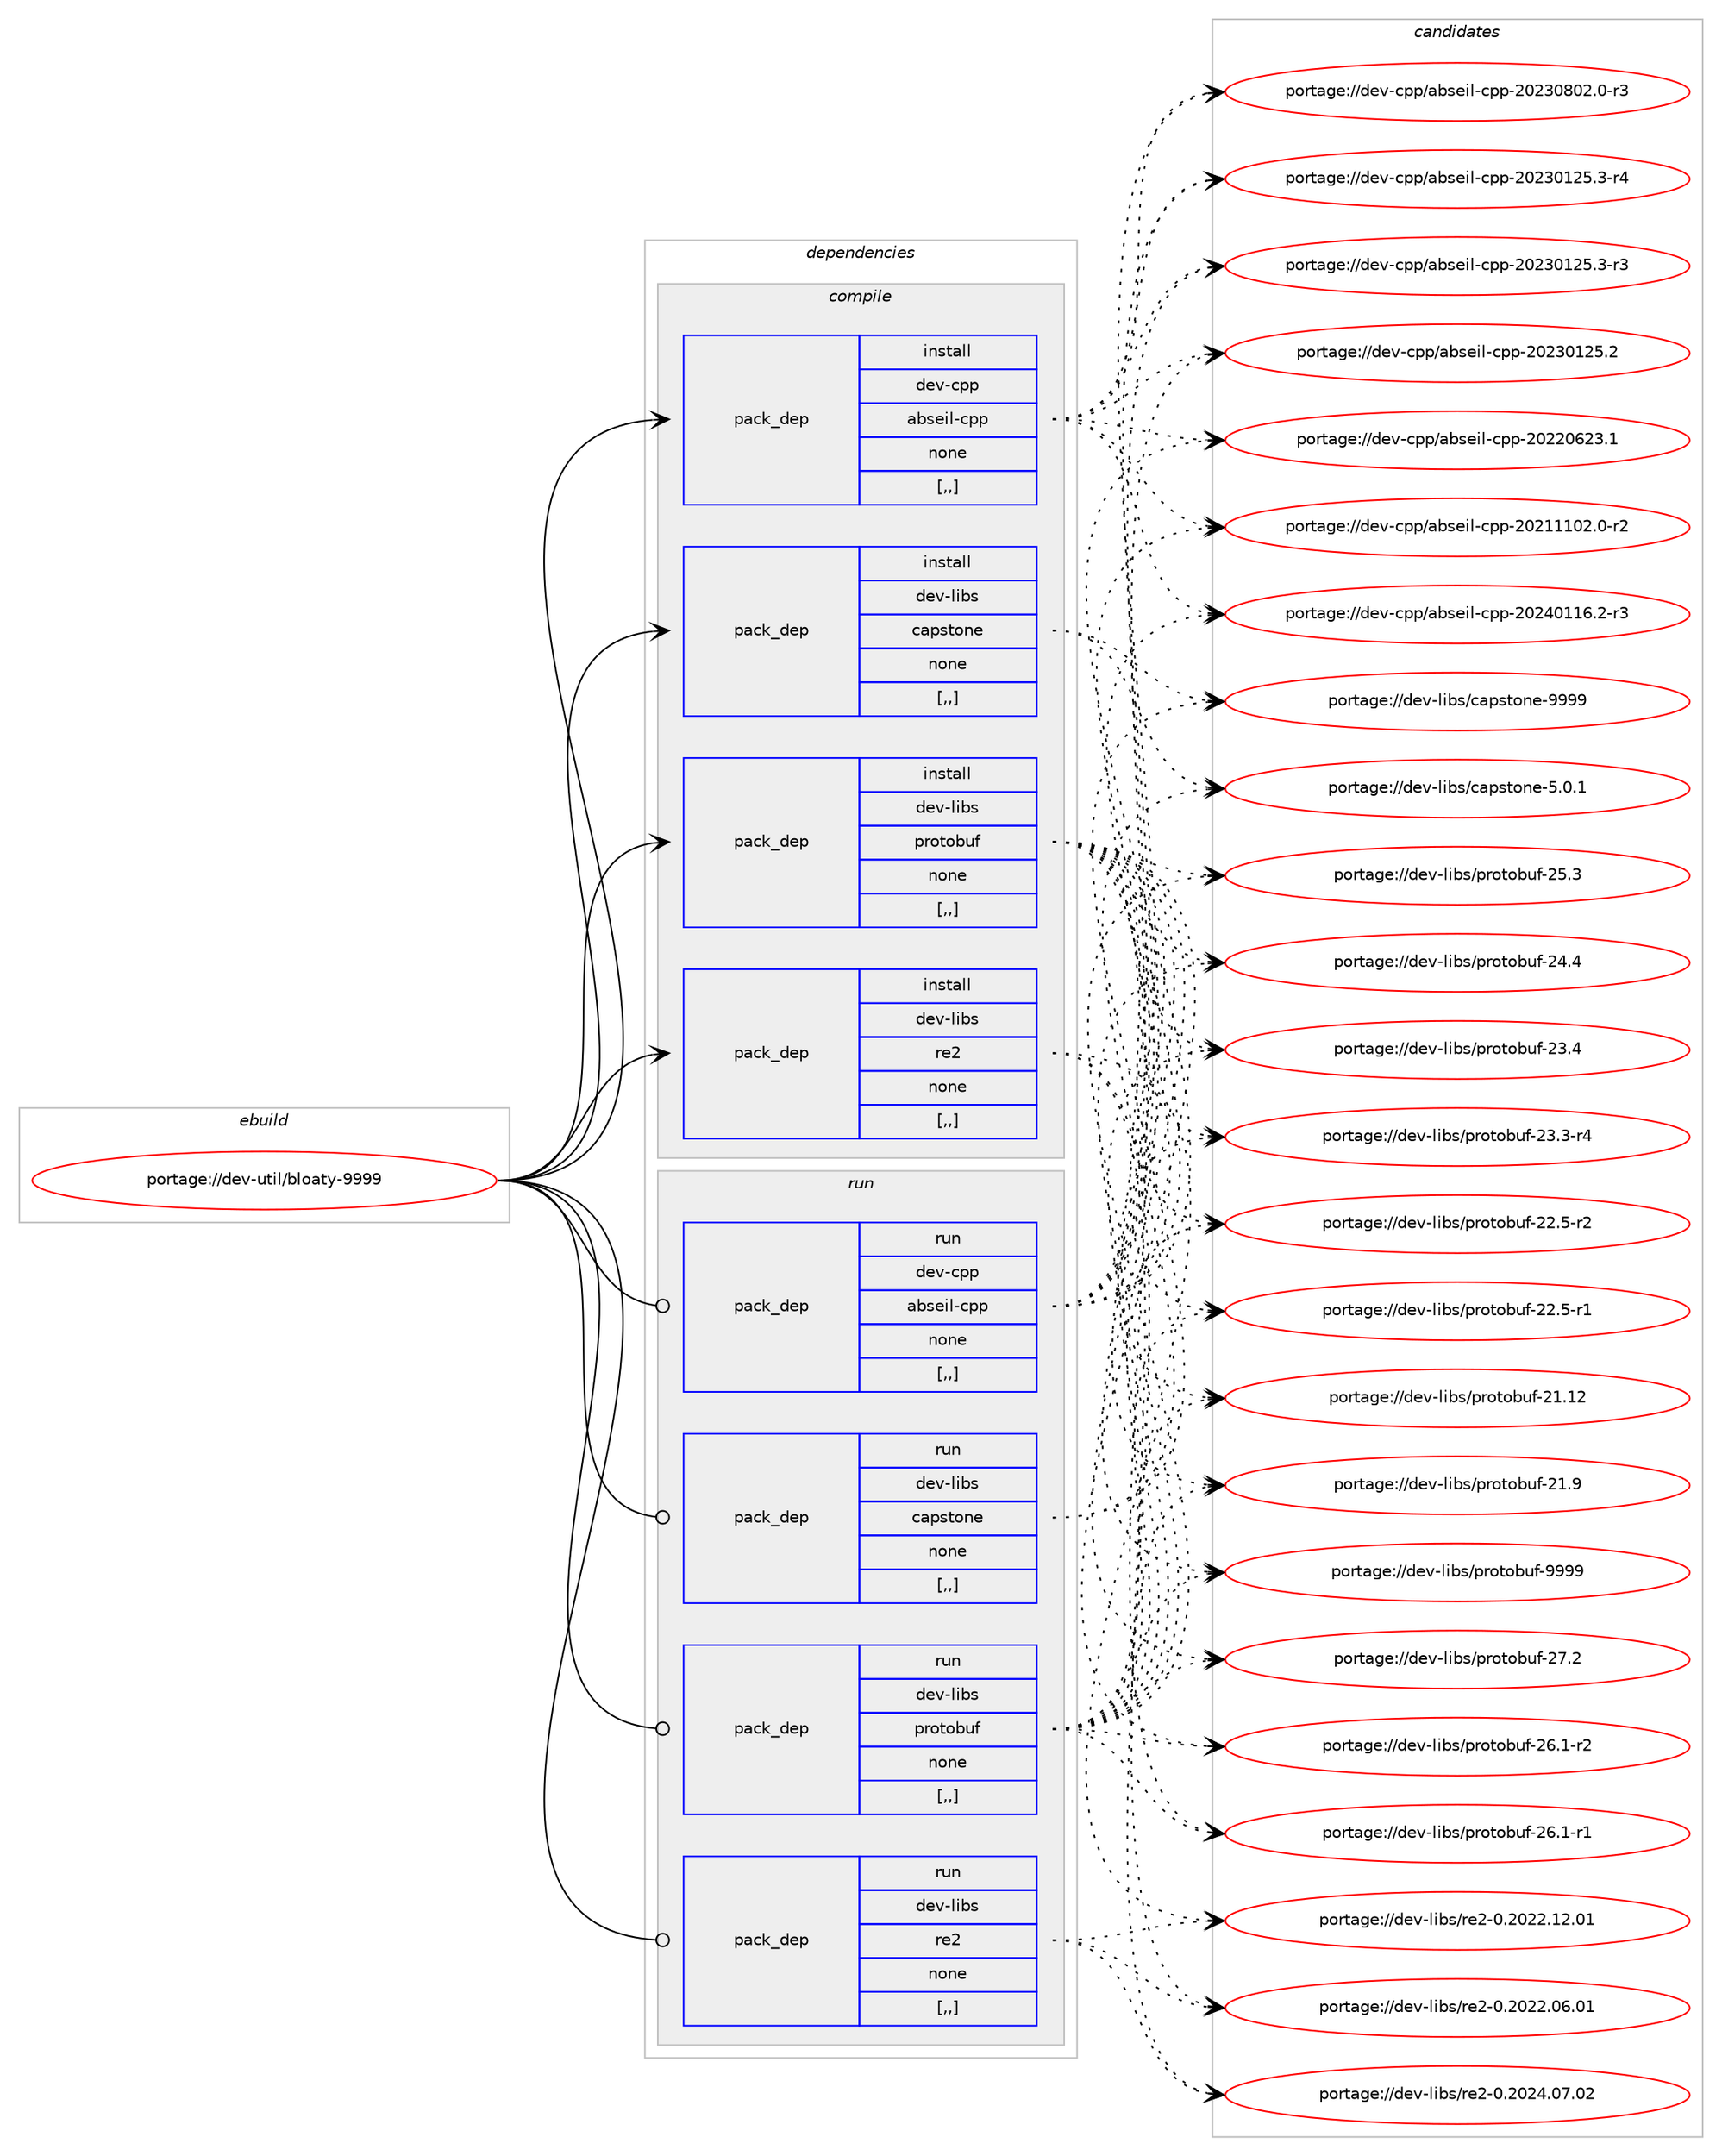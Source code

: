 digraph prolog {

# *************
# Graph options
# *************

newrank=true;
concentrate=true;
compound=true;
graph [rankdir=LR,fontname=Helvetica,fontsize=10,ranksep=1.5];#, ranksep=2.5, nodesep=0.2];
edge  [arrowhead=vee];
node  [fontname=Helvetica,fontsize=10];

# **********
# The ebuild
# **********

subgraph cluster_leftcol {
color=gray;
label=<<i>ebuild</i>>;
id [label="portage://dev-util/bloaty-9999", color=red, width=4, href="../dev-util/bloaty-9999.svg"];
}

# ****************
# The dependencies
# ****************

subgraph cluster_midcol {
color=gray;
label=<<i>dependencies</i>>;
subgraph cluster_compile {
fillcolor="#eeeeee";
style=filled;
label=<<i>compile</i>>;
subgraph pack150085 {
dependency210732 [label=<<TABLE BORDER="0" CELLBORDER="1" CELLSPACING="0" CELLPADDING="4" WIDTH="220"><TR><TD ROWSPAN="6" CELLPADDING="30">pack_dep</TD></TR><TR><TD WIDTH="110">install</TD></TR><TR><TD>dev-cpp</TD></TR><TR><TD>abseil-cpp</TD></TR><TR><TD>none</TD></TR><TR><TD>[,,]</TD></TR></TABLE>>, shape=none, color=blue];
}
id:e -> dependency210732:w [weight=20,style="solid",arrowhead="vee"];
subgraph pack150086 {
dependency210733 [label=<<TABLE BORDER="0" CELLBORDER="1" CELLSPACING="0" CELLPADDING="4" WIDTH="220"><TR><TD ROWSPAN="6" CELLPADDING="30">pack_dep</TD></TR><TR><TD WIDTH="110">install</TD></TR><TR><TD>dev-libs</TD></TR><TR><TD>capstone</TD></TR><TR><TD>none</TD></TR><TR><TD>[,,]</TD></TR></TABLE>>, shape=none, color=blue];
}
id:e -> dependency210733:w [weight=20,style="solid",arrowhead="vee"];
subgraph pack150087 {
dependency210734 [label=<<TABLE BORDER="0" CELLBORDER="1" CELLSPACING="0" CELLPADDING="4" WIDTH="220"><TR><TD ROWSPAN="6" CELLPADDING="30">pack_dep</TD></TR><TR><TD WIDTH="110">install</TD></TR><TR><TD>dev-libs</TD></TR><TR><TD>protobuf</TD></TR><TR><TD>none</TD></TR><TR><TD>[,,]</TD></TR></TABLE>>, shape=none, color=blue];
}
id:e -> dependency210734:w [weight=20,style="solid",arrowhead="vee"];
subgraph pack150088 {
dependency210735 [label=<<TABLE BORDER="0" CELLBORDER="1" CELLSPACING="0" CELLPADDING="4" WIDTH="220"><TR><TD ROWSPAN="6" CELLPADDING="30">pack_dep</TD></TR><TR><TD WIDTH="110">install</TD></TR><TR><TD>dev-libs</TD></TR><TR><TD>re2</TD></TR><TR><TD>none</TD></TR><TR><TD>[,,]</TD></TR></TABLE>>, shape=none, color=blue];
}
id:e -> dependency210735:w [weight=20,style="solid",arrowhead="vee"];
}
subgraph cluster_compileandrun {
fillcolor="#eeeeee";
style=filled;
label=<<i>compile and run</i>>;
}
subgraph cluster_run {
fillcolor="#eeeeee";
style=filled;
label=<<i>run</i>>;
subgraph pack150089 {
dependency210736 [label=<<TABLE BORDER="0" CELLBORDER="1" CELLSPACING="0" CELLPADDING="4" WIDTH="220"><TR><TD ROWSPAN="6" CELLPADDING="30">pack_dep</TD></TR><TR><TD WIDTH="110">run</TD></TR><TR><TD>dev-cpp</TD></TR><TR><TD>abseil-cpp</TD></TR><TR><TD>none</TD></TR><TR><TD>[,,]</TD></TR></TABLE>>, shape=none, color=blue];
}
id:e -> dependency210736:w [weight=20,style="solid",arrowhead="odot"];
subgraph pack150090 {
dependency210737 [label=<<TABLE BORDER="0" CELLBORDER="1" CELLSPACING="0" CELLPADDING="4" WIDTH="220"><TR><TD ROWSPAN="6" CELLPADDING="30">pack_dep</TD></TR><TR><TD WIDTH="110">run</TD></TR><TR><TD>dev-libs</TD></TR><TR><TD>capstone</TD></TR><TR><TD>none</TD></TR><TR><TD>[,,]</TD></TR></TABLE>>, shape=none, color=blue];
}
id:e -> dependency210737:w [weight=20,style="solid",arrowhead="odot"];
subgraph pack150091 {
dependency210738 [label=<<TABLE BORDER="0" CELLBORDER="1" CELLSPACING="0" CELLPADDING="4" WIDTH="220"><TR><TD ROWSPAN="6" CELLPADDING="30">pack_dep</TD></TR><TR><TD WIDTH="110">run</TD></TR><TR><TD>dev-libs</TD></TR><TR><TD>protobuf</TD></TR><TR><TD>none</TD></TR><TR><TD>[,,]</TD></TR></TABLE>>, shape=none, color=blue];
}
id:e -> dependency210738:w [weight=20,style="solid",arrowhead="odot"];
subgraph pack150092 {
dependency210739 [label=<<TABLE BORDER="0" CELLBORDER="1" CELLSPACING="0" CELLPADDING="4" WIDTH="220"><TR><TD ROWSPAN="6" CELLPADDING="30">pack_dep</TD></TR><TR><TD WIDTH="110">run</TD></TR><TR><TD>dev-libs</TD></TR><TR><TD>re2</TD></TR><TR><TD>none</TD></TR><TR><TD>[,,]</TD></TR></TABLE>>, shape=none, color=blue];
}
id:e -> dependency210739:w [weight=20,style="solid",arrowhead="odot"];
}
}

# **************
# The candidates
# **************

subgraph cluster_choices {
rank=same;
color=gray;
label=<<i>candidates</i>>;

subgraph choice150085 {
color=black;
nodesep=1;
choice1001011184599112112479798115101105108459911211245504850524849495446504511451 [label="portage://dev-cpp/abseil-cpp-20240116.2-r3", color=red, width=4,href="../dev-cpp/abseil-cpp-20240116.2-r3.svg"];
choice1001011184599112112479798115101105108459911211245504850514856485046484511451 [label="portage://dev-cpp/abseil-cpp-20230802.0-r3", color=red, width=4,href="../dev-cpp/abseil-cpp-20230802.0-r3.svg"];
choice1001011184599112112479798115101105108459911211245504850514849505346514511452 [label="portage://dev-cpp/abseil-cpp-20230125.3-r4", color=red, width=4,href="../dev-cpp/abseil-cpp-20230125.3-r4.svg"];
choice1001011184599112112479798115101105108459911211245504850514849505346514511451 [label="portage://dev-cpp/abseil-cpp-20230125.3-r3", color=red, width=4,href="../dev-cpp/abseil-cpp-20230125.3-r3.svg"];
choice100101118459911211247979811510110510845991121124550485051484950534650 [label="portage://dev-cpp/abseil-cpp-20230125.2", color=red, width=4,href="../dev-cpp/abseil-cpp-20230125.2.svg"];
choice100101118459911211247979811510110510845991121124550485050485450514649 [label="portage://dev-cpp/abseil-cpp-20220623.1", color=red, width=4,href="../dev-cpp/abseil-cpp-20220623.1.svg"];
choice1001011184599112112479798115101105108459911211245504850494949485046484511450 [label="portage://dev-cpp/abseil-cpp-20211102.0-r2", color=red, width=4,href="../dev-cpp/abseil-cpp-20211102.0-r2.svg"];
dependency210732:e -> choice1001011184599112112479798115101105108459911211245504850524849495446504511451:w [style=dotted,weight="100"];
dependency210732:e -> choice1001011184599112112479798115101105108459911211245504850514856485046484511451:w [style=dotted,weight="100"];
dependency210732:e -> choice1001011184599112112479798115101105108459911211245504850514849505346514511452:w [style=dotted,weight="100"];
dependency210732:e -> choice1001011184599112112479798115101105108459911211245504850514849505346514511451:w [style=dotted,weight="100"];
dependency210732:e -> choice100101118459911211247979811510110510845991121124550485051484950534650:w [style=dotted,weight="100"];
dependency210732:e -> choice100101118459911211247979811510110510845991121124550485050485450514649:w [style=dotted,weight="100"];
dependency210732:e -> choice1001011184599112112479798115101105108459911211245504850494949485046484511450:w [style=dotted,weight="100"];
}
subgraph choice150086 {
color=black;
nodesep=1;
choice10010111845108105981154799971121151161111101014557575757 [label="portage://dev-libs/capstone-9999", color=red, width=4,href="../dev-libs/capstone-9999.svg"];
choice1001011184510810598115479997112115116111110101455346484649 [label="portage://dev-libs/capstone-5.0.1", color=red, width=4,href="../dev-libs/capstone-5.0.1.svg"];
dependency210733:e -> choice10010111845108105981154799971121151161111101014557575757:w [style=dotted,weight="100"];
dependency210733:e -> choice1001011184510810598115479997112115116111110101455346484649:w [style=dotted,weight="100"];
}
subgraph choice150087 {
color=black;
nodesep=1;
choice100101118451081059811547112114111116111981171024557575757 [label="portage://dev-libs/protobuf-9999", color=red, width=4,href="../dev-libs/protobuf-9999.svg"];
choice100101118451081059811547112114111116111981171024550554650 [label="portage://dev-libs/protobuf-27.2", color=red, width=4,href="../dev-libs/protobuf-27.2.svg"];
choice1001011184510810598115471121141111161119811710245505446494511450 [label="portage://dev-libs/protobuf-26.1-r2", color=red, width=4,href="../dev-libs/protobuf-26.1-r2.svg"];
choice1001011184510810598115471121141111161119811710245505446494511449 [label="portage://dev-libs/protobuf-26.1-r1", color=red, width=4,href="../dev-libs/protobuf-26.1-r1.svg"];
choice100101118451081059811547112114111116111981171024550534651 [label="portage://dev-libs/protobuf-25.3", color=red, width=4,href="../dev-libs/protobuf-25.3.svg"];
choice100101118451081059811547112114111116111981171024550524652 [label="portage://dev-libs/protobuf-24.4", color=red, width=4,href="../dev-libs/protobuf-24.4.svg"];
choice100101118451081059811547112114111116111981171024550514652 [label="portage://dev-libs/protobuf-23.4", color=red, width=4,href="../dev-libs/protobuf-23.4.svg"];
choice1001011184510810598115471121141111161119811710245505146514511452 [label="portage://dev-libs/protobuf-23.3-r4", color=red, width=4,href="../dev-libs/protobuf-23.3-r4.svg"];
choice1001011184510810598115471121141111161119811710245505046534511450 [label="portage://dev-libs/protobuf-22.5-r2", color=red, width=4,href="../dev-libs/protobuf-22.5-r2.svg"];
choice1001011184510810598115471121141111161119811710245505046534511449 [label="portage://dev-libs/protobuf-22.5-r1", color=red, width=4,href="../dev-libs/protobuf-22.5-r1.svg"];
choice10010111845108105981154711211411111611198117102455049464950 [label="portage://dev-libs/protobuf-21.12", color=red, width=4,href="../dev-libs/protobuf-21.12.svg"];
choice100101118451081059811547112114111116111981171024550494657 [label="portage://dev-libs/protobuf-21.9", color=red, width=4,href="../dev-libs/protobuf-21.9.svg"];
dependency210734:e -> choice100101118451081059811547112114111116111981171024557575757:w [style=dotted,weight="100"];
dependency210734:e -> choice100101118451081059811547112114111116111981171024550554650:w [style=dotted,weight="100"];
dependency210734:e -> choice1001011184510810598115471121141111161119811710245505446494511450:w [style=dotted,weight="100"];
dependency210734:e -> choice1001011184510810598115471121141111161119811710245505446494511449:w [style=dotted,weight="100"];
dependency210734:e -> choice100101118451081059811547112114111116111981171024550534651:w [style=dotted,weight="100"];
dependency210734:e -> choice100101118451081059811547112114111116111981171024550524652:w [style=dotted,weight="100"];
dependency210734:e -> choice100101118451081059811547112114111116111981171024550514652:w [style=dotted,weight="100"];
dependency210734:e -> choice1001011184510810598115471121141111161119811710245505146514511452:w [style=dotted,weight="100"];
dependency210734:e -> choice1001011184510810598115471121141111161119811710245505046534511450:w [style=dotted,weight="100"];
dependency210734:e -> choice1001011184510810598115471121141111161119811710245505046534511449:w [style=dotted,weight="100"];
dependency210734:e -> choice10010111845108105981154711211411111611198117102455049464950:w [style=dotted,weight="100"];
dependency210734:e -> choice100101118451081059811547112114111116111981171024550494657:w [style=dotted,weight="100"];
}
subgraph choice150088 {
color=black;
nodesep=1;
choice1001011184510810598115471141015045484650485052464855464850 [label="portage://dev-libs/re2-0.2024.07.02", color=red, width=4,href="../dev-libs/re2-0.2024.07.02.svg"];
choice1001011184510810598115471141015045484650485050464950464849 [label="portage://dev-libs/re2-0.2022.12.01", color=red, width=4,href="../dev-libs/re2-0.2022.12.01.svg"];
choice1001011184510810598115471141015045484650485050464854464849 [label="portage://dev-libs/re2-0.2022.06.01", color=red, width=4,href="../dev-libs/re2-0.2022.06.01.svg"];
dependency210735:e -> choice1001011184510810598115471141015045484650485052464855464850:w [style=dotted,weight="100"];
dependency210735:e -> choice1001011184510810598115471141015045484650485050464950464849:w [style=dotted,weight="100"];
dependency210735:e -> choice1001011184510810598115471141015045484650485050464854464849:w [style=dotted,weight="100"];
}
subgraph choice150089 {
color=black;
nodesep=1;
choice1001011184599112112479798115101105108459911211245504850524849495446504511451 [label="portage://dev-cpp/abseil-cpp-20240116.2-r3", color=red, width=4,href="../dev-cpp/abseil-cpp-20240116.2-r3.svg"];
choice1001011184599112112479798115101105108459911211245504850514856485046484511451 [label="portage://dev-cpp/abseil-cpp-20230802.0-r3", color=red, width=4,href="../dev-cpp/abseil-cpp-20230802.0-r3.svg"];
choice1001011184599112112479798115101105108459911211245504850514849505346514511452 [label="portage://dev-cpp/abseil-cpp-20230125.3-r4", color=red, width=4,href="../dev-cpp/abseil-cpp-20230125.3-r4.svg"];
choice1001011184599112112479798115101105108459911211245504850514849505346514511451 [label="portage://dev-cpp/abseil-cpp-20230125.3-r3", color=red, width=4,href="../dev-cpp/abseil-cpp-20230125.3-r3.svg"];
choice100101118459911211247979811510110510845991121124550485051484950534650 [label="portage://dev-cpp/abseil-cpp-20230125.2", color=red, width=4,href="../dev-cpp/abseil-cpp-20230125.2.svg"];
choice100101118459911211247979811510110510845991121124550485050485450514649 [label="portage://dev-cpp/abseil-cpp-20220623.1", color=red, width=4,href="../dev-cpp/abseil-cpp-20220623.1.svg"];
choice1001011184599112112479798115101105108459911211245504850494949485046484511450 [label="portage://dev-cpp/abseil-cpp-20211102.0-r2", color=red, width=4,href="../dev-cpp/abseil-cpp-20211102.0-r2.svg"];
dependency210736:e -> choice1001011184599112112479798115101105108459911211245504850524849495446504511451:w [style=dotted,weight="100"];
dependency210736:e -> choice1001011184599112112479798115101105108459911211245504850514856485046484511451:w [style=dotted,weight="100"];
dependency210736:e -> choice1001011184599112112479798115101105108459911211245504850514849505346514511452:w [style=dotted,weight="100"];
dependency210736:e -> choice1001011184599112112479798115101105108459911211245504850514849505346514511451:w [style=dotted,weight="100"];
dependency210736:e -> choice100101118459911211247979811510110510845991121124550485051484950534650:w [style=dotted,weight="100"];
dependency210736:e -> choice100101118459911211247979811510110510845991121124550485050485450514649:w [style=dotted,weight="100"];
dependency210736:e -> choice1001011184599112112479798115101105108459911211245504850494949485046484511450:w [style=dotted,weight="100"];
}
subgraph choice150090 {
color=black;
nodesep=1;
choice10010111845108105981154799971121151161111101014557575757 [label="portage://dev-libs/capstone-9999", color=red, width=4,href="../dev-libs/capstone-9999.svg"];
choice1001011184510810598115479997112115116111110101455346484649 [label="portage://dev-libs/capstone-5.0.1", color=red, width=4,href="../dev-libs/capstone-5.0.1.svg"];
dependency210737:e -> choice10010111845108105981154799971121151161111101014557575757:w [style=dotted,weight="100"];
dependency210737:e -> choice1001011184510810598115479997112115116111110101455346484649:w [style=dotted,weight="100"];
}
subgraph choice150091 {
color=black;
nodesep=1;
choice100101118451081059811547112114111116111981171024557575757 [label="portage://dev-libs/protobuf-9999", color=red, width=4,href="../dev-libs/protobuf-9999.svg"];
choice100101118451081059811547112114111116111981171024550554650 [label="portage://dev-libs/protobuf-27.2", color=red, width=4,href="../dev-libs/protobuf-27.2.svg"];
choice1001011184510810598115471121141111161119811710245505446494511450 [label="portage://dev-libs/protobuf-26.1-r2", color=red, width=4,href="../dev-libs/protobuf-26.1-r2.svg"];
choice1001011184510810598115471121141111161119811710245505446494511449 [label="portage://dev-libs/protobuf-26.1-r1", color=red, width=4,href="../dev-libs/protobuf-26.1-r1.svg"];
choice100101118451081059811547112114111116111981171024550534651 [label="portage://dev-libs/protobuf-25.3", color=red, width=4,href="../dev-libs/protobuf-25.3.svg"];
choice100101118451081059811547112114111116111981171024550524652 [label="portage://dev-libs/protobuf-24.4", color=red, width=4,href="../dev-libs/protobuf-24.4.svg"];
choice100101118451081059811547112114111116111981171024550514652 [label="portage://dev-libs/protobuf-23.4", color=red, width=4,href="../dev-libs/protobuf-23.4.svg"];
choice1001011184510810598115471121141111161119811710245505146514511452 [label="portage://dev-libs/protobuf-23.3-r4", color=red, width=4,href="../dev-libs/protobuf-23.3-r4.svg"];
choice1001011184510810598115471121141111161119811710245505046534511450 [label="portage://dev-libs/protobuf-22.5-r2", color=red, width=4,href="../dev-libs/protobuf-22.5-r2.svg"];
choice1001011184510810598115471121141111161119811710245505046534511449 [label="portage://dev-libs/protobuf-22.5-r1", color=red, width=4,href="../dev-libs/protobuf-22.5-r1.svg"];
choice10010111845108105981154711211411111611198117102455049464950 [label="portage://dev-libs/protobuf-21.12", color=red, width=4,href="../dev-libs/protobuf-21.12.svg"];
choice100101118451081059811547112114111116111981171024550494657 [label="portage://dev-libs/protobuf-21.9", color=red, width=4,href="../dev-libs/protobuf-21.9.svg"];
dependency210738:e -> choice100101118451081059811547112114111116111981171024557575757:w [style=dotted,weight="100"];
dependency210738:e -> choice100101118451081059811547112114111116111981171024550554650:w [style=dotted,weight="100"];
dependency210738:e -> choice1001011184510810598115471121141111161119811710245505446494511450:w [style=dotted,weight="100"];
dependency210738:e -> choice1001011184510810598115471121141111161119811710245505446494511449:w [style=dotted,weight="100"];
dependency210738:e -> choice100101118451081059811547112114111116111981171024550534651:w [style=dotted,weight="100"];
dependency210738:e -> choice100101118451081059811547112114111116111981171024550524652:w [style=dotted,weight="100"];
dependency210738:e -> choice100101118451081059811547112114111116111981171024550514652:w [style=dotted,weight="100"];
dependency210738:e -> choice1001011184510810598115471121141111161119811710245505146514511452:w [style=dotted,weight="100"];
dependency210738:e -> choice1001011184510810598115471121141111161119811710245505046534511450:w [style=dotted,weight="100"];
dependency210738:e -> choice1001011184510810598115471121141111161119811710245505046534511449:w [style=dotted,weight="100"];
dependency210738:e -> choice10010111845108105981154711211411111611198117102455049464950:w [style=dotted,weight="100"];
dependency210738:e -> choice100101118451081059811547112114111116111981171024550494657:w [style=dotted,weight="100"];
}
subgraph choice150092 {
color=black;
nodesep=1;
choice1001011184510810598115471141015045484650485052464855464850 [label="portage://dev-libs/re2-0.2024.07.02", color=red, width=4,href="../dev-libs/re2-0.2024.07.02.svg"];
choice1001011184510810598115471141015045484650485050464950464849 [label="portage://dev-libs/re2-0.2022.12.01", color=red, width=4,href="../dev-libs/re2-0.2022.12.01.svg"];
choice1001011184510810598115471141015045484650485050464854464849 [label="portage://dev-libs/re2-0.2022.06.01", color=red, width=4,href="../dev-libs/re2-0.2022.06.01.svg"];
dependency210739:e -> choice1001011184510810598115471141015045484650485052464855464850:w [style=dotted,weight="100"];
dependency210739:e -> choice1001011184510810598115471141015045484650485050464950464849:w [style=dotted,weight="100"];
dependency210739:e -> choice1001011184510810598115471141015045484650485050464854464849:w [style=dotted,weight="100"];
}
}

}
